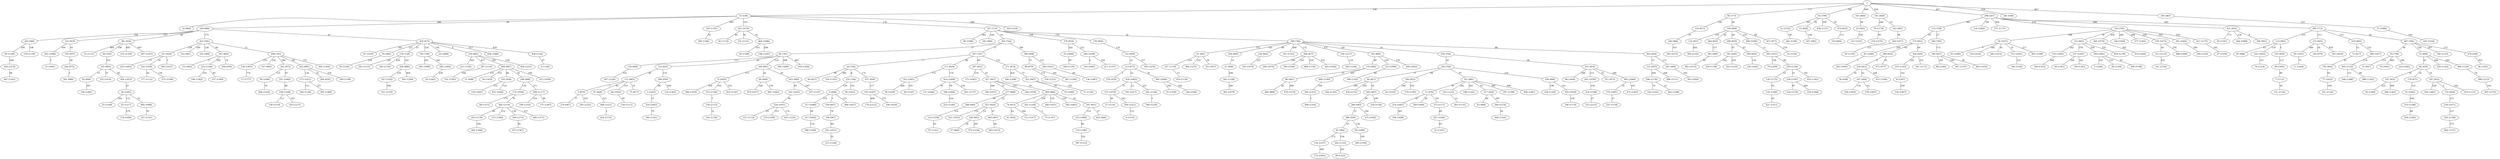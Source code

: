 strict graph G {
1;
0 [label="0 (1169)"];
2 [label="2 (870)"];
3 [label="3 (1025)"];
4 [label="4 (1333)"];
5 [label="5 (1204)"];
6 [label="6 (894)"];
7 [label="7 (1113)"];
8 [label="8 (1307)"];
9 [label="9 (1003)"];
10 [label="10 (1092)"];
11 [label="11 (1364)"];
12 [label="12 (1192)"];
13 [label="13 (976)"];
14 [label="14 (1156)"];
15 [label="15 (1091)"];
16 [label="16 (904)"];
17 [label="17 (1777)"];
18 [label="18 (1180)"];
19 [label="19 (1040)"];
20 [label="20 (1020)"];
21 [label="21 (900)"];
22 [label="22 (1123)"];
23 [label="23 (905)"];
24 [label="24 (1262)"];
25 [label="25 (1080)"];
26 [label="26 (758)"];
27 [label="27 (1116)"];
28 [label="28 (1194)"];
29 [label="29 (1045)"];
30 [label="30 (1291)"];
31 [label="31 (947)"];
32 [label="32 (1325)"];
33 [label="33 (538)"];
34 [label="34 (938)"];
35 [label="35 (1359)"];
36 [label="36 (1381)"];
37 [label="37 (1086)"];
38 [label="38 (1439)"];
39 [label="39 (1189)"];
40 [label="40 (1102)"];
41 [label="41 (956)"];
42 [label="42 (1018)"];
43 [label="43 (796)"];
44 [label="44 (857)"];
45 [label="45 (1192)"];
46 [label="46 (939)"];
47 [label="47 (928)"];
48 [label="48 (1065)"];
49 [label="49 (1106)"];
50 [label="50 (1234)"];
51 [label="51 (998)"];
52 [label="52 (894)"];
53 [label="53 (838)"];
54 [label="54 (1418)"];
55 [label="55 (1349)"];
56 [label="56 (1031)"];
57 [label="57 (969)"];
58 [label="58 (1094)"];
59 [label="59 (1105)"];
60 [label="60 (1016)"];
61 [label="61 (901)"];
62 [label="62 (1217)"];
63 [label="63 (984)"];
64 [label="64 (1341)"];
65 [label="65 (1040)"];
66 [label="66 (781)"];
67 [label="67 (1358)"];
68 [label="68 (1215)"];
69 [label="69 (909)"];
70 [label="70 (1661)"];
71 [label="71 (1130)"];
72 [label="72 (917)"];
73 [label="73 (1147)"];
74 [label="74 (913)"];
75 [label="75 (877)"];
76 [label="76 (1214)"];
77 [label="77 (1025)"];
78 [label="78 (1176)"];
79 [label="79 (1209)"];
80 [label="80 (1096)"];
81 [label="81 (964)"];
82 [label="82 (1110)"];
83 [label="83 (994)"];
84 [label="84 (857)"];
85 [label="85 (773)"];
86 [label="86 (1404)"];
87 [label="87 (1090)"];
88 [label="88 (1244)"];
89 [label="89 (1015)"];
90 [label="90 (762)"];
91 [label="91 (1018)"];
92 [label="92 (799)"];
93 [label="93 (900)"];
94 [label="94 (1090)"];
95 [label="95 (988)"];
96 [label="96 (961)"];
97 [label="97 (1321)"];
98 [label="98 (979)"];
99 [label="99 (1323)"];
100 [label="100 (1133)"];
101 [label="101 (1129)"];
102 [label="102 (1025)"];
103 [label="103 (936)"];
104 [label="104 (1045)"];
105 [label="105 (1123)"];
106 [label="106 (1481)"];
107 [label="107 (955)"];
108 [label="108 (1298)"];
109 [label="109 (1333)"];
110 [label="110 (758)"];
111 [label="111 (829)"];
112 [label="112 (1217)"];
113 [label="113 (973)"];
114 [label="114 (1258)"];
115 [label="115 (1235)"];
116 [label="116 (1066)"];
117 [label="117 (1048)"];
118 [label="118 (873)"];
119 [label="119 (1496)"];
120 [label="120 (1175)"];
121 [label="121 (907)"];
122 [label="122 (959)"];
123 [label="123 (945)"];
124 [label="124 (1266)"];
125 [label="125 (1365)"];
126 [label="126 (1407)"];
127 [label="127 (1114)"];
128 [label="128 (1042)"];
129 [label="129 (1091)"];
130 [label="130 (894)"];
131 [label="131 (1044)"];
132 [label="132 (927)"];
133 [label="133 (825)"];
134 [label="134 (1237)"];
135 [label="135 (958)"];
136 [label="136 (1087)"];
137 [label="137 (863)"];
138 [label="138 (1003)"];
139 [label="139 (1219)"];
140 [label="140 (906)"];
141 [label="141 (1554)"];
142 [label="142 (1252)"];
143 [label="143 (1045)"];
144 [label="144 (1506)"];
145 [label="145 (979)"];
146 [label="146 (1164)"];
147 [label="147 (1102)"];
148 [label="148 (1292)"];
149 [label="149 (1343)"];
150 [label="150 (1251)"];
151 [label="151 (1133)"];
152 [label="152 (803)"];
153 [label="153 (942)"];
154 [label="154 (1143)"];
155 [label="155 (946)"];
156 [label="156 (1115)"];
157 [label="157 (1078)"];
158 [label="158 (1111)"];
159 [label="159 (1138)"];
160 [label="160 (852)"];
161 [label="161 (849)"];
162 [label="162 (1144)"];
163 [label="163 (981)"];
164 [label="164 (1126)"];
165 [label="165 (1079)"];
166 [label="166 (967)"];
167 [label="167 (985)"];
168 [label="168 (1129)"];
169 [label="169 (606)"];
170 [label="170 (1180)"];
171 [label="171 (1207)"];
172 [label="172 (1605)"];
173 [label="173 (1011)"];
174 [label="174 (1036)"];
175 [label="175 (1041)"];
176 [label="176 (1515)"];
177 [label="177 (1112)"];
178 [label="178 (724)"];
179 [label="179 (971)"];
180 [label="180 (1037)"];
181 [label="181 (928)"];
182 [label="182 (799)"];
183 [label="183 (1181)"];
184 [label="184 (1089)"];
185 [label="185 (1276)"];
186 [label="186 (957)"];
187 [label="187 (953)"];
188 [label="188 (1143)"];
189 [label="189 (1054)"];
190 [label="190 (1174)"];
191 [label="191 (1303)"];
192 [label="192 (962)"];
193 [label="193 (1047)"];
194 [label="194 (1408)"];
195 [label="195 (1017)"];
196 [label="196 (1620)"];
197 [label="197 (881)"];
198 [label="198 (1382)"];
199 [label="199 (809)"];
200 [label="200 (1221)"];
201 [label="201 (980)"];
202 [label="202 (1122)"];
203 [label="203 (1178)"];
204 [label="204 (1266)"];
205 [label="205 (1030)"];
206 [label="206 (1076)"];
207 [label="207 (1260)"];
208 [label="208 (267)"];
209 [label="209 (1234)"];
210 [label="210 (1042)"];
211 [label="211 (1197)"];
212 [label="212 (1123)"];
213 [label="213 (1096)"];
214 [label="214 (1043)"];
215 [label="215 (1106)"];
216 [label="216 (1616)"];
217 [label="217 (924)"];
218 [label="218 (1278)"];
219 [label="219 (1115)"];
220 [label="220 (1093)"];
221 [label="221 (1185)"];
222 [label="222 (1063)"];
223 [label="223 (868)"];
224 [label="224 (1584)"];
225 [label="225 (983)"];
226 [label="226 (849)"];
227 [label="227 (1141)"];
228 [label="228 (1106)"];
229 [label="229 (1142)"];
230 [label="230 (1071)"];
231 [label="231 (1151)"];
232 [label="232 (1014)"];
233 [label="233 (1165)"];
234 [label="234 (1188)"];
235 [label="235 (764)"];
236 [label="236 (842)"];
237 [label="237 (1249)"];
238 [label="238 (1108)"];
239 [label="239 (1158)"];
240 [label="240 (1336)"];
241 [label="241 (1155)"];
242 [label="242 (973)"];
243 [label="243 (1115)"];
244 [label="244 (975)"];
245 [label="245 (1136)"];
246 [label="246 (1353)"];
247 [label="247 (944)"];
248 [label="248 (1286)"];
249 [label="249 (1021)"];
250 [label="250 (1198)"];
251 [label="251 (1060)"];
252 [label="252 (1164)"];
253 [label="253 (1084)"];
254 [label="254 (922)"];
255 [label="255 (1240)"];
256 [label="256 (784)"];
257 [label="257 (1181)"];
258 [label="258 (1181)"];
259 [label="259 (1150)"];
260 [label="260 (833)"];
261 [label="261 (949)"];
262 [label="262 (1088)"];
263 [label="263 (940)"];
264 [label="264 (1090)"];
265 [label="265 (1095)"];
266 [label="266 (1031)"];
267 [label="267 (1160)"];
268 [label="268 (877)"];
269 [label="269 (916)"];
270 [label="270 (1308)"];
271 [label="271 (1171)"];
272 [label="272 (1169)"];
273 [label="273 (925)"];
274 [label="274 (1275)"];
275 [label="275 (1266)"];
276 [label="276 (976)"];
277 [label="277 (898)"];
278 [label="278 (1007)"];
279 [label="279 (947)"];
280 [label="280 (943)"];
281 [label="281 (938)"];
282 [label="282 (1290)"];
283 [label="283 (1074)"];
284 [label="284 (1368)"];
285 [label="285 (1004)"];
286 [label="286 (954)"];
287 [label="287 (1119)"];
288 [label="288 (944)"];
289 [label="289 (916)"];
290 [label="290 (939)"];
291 [label="291 (1051)"];
292 [label="292 (1199)"];
293 [label="293 (1222)"];
294 [label="294 (1200)"];
295 [label="295 (867)"];
296 [label="296 (1176)"];
297 [label="297 (1190)"];
298 [label="298 (906)"];
299 [label="299 (859)"];
300 [label="300 (941)"];
301 [label="301 (1171)"];
302 [label="302 (1073)"];
303 [label="303 (1054)"];
304 [label="304 (1079)"];
305 [label="305 (1368)"];
306 [label="306 (1459)"];
307 [label="307 (831)"];
308 [label="308 (1316)"];
309 [label="309 (1042)"];
310 [label="310 (1198)"];
311 [label="311 (873)"];
312 [label="312 (1041)"];
313 [label="313 (1215)"];
314 [label="314 (981)"];
315 [label="315 (1108)"];
316 [label="316 (1062)"];
317 [label="317 (1092)"];
318 [label="318 (1156)"];
319 [label="319 (944)"];
320 [label="320 (1199)"];
321 [label="321 (1055)"];
322 [label="322 (947)"];
323 [label="323 (745)"];
324 [label="324 (1051)"];
325 [label="325 (950)"];
326 [label="326 (920)"];
327 [label="327 (1119)"];
328 [label="328 (943)"];
329 [label="329 (1154)"];
330 [label="330 (897)"];
331 [label="331 (1118)"];
332 [label="332 (1149)"];
333 [label="333 (919)"];
334 [label="334 (1217)"];
335 [label="335 (909)"];
336 [label="336 (1281)"];
337 [label="337 (1147)"];
338 [label="338 (908)"];
339 [label="339 (682)"];
340 [label="340 (1078)"];
341 [label="341 (865)"];
342 [label="342 (866)"];
343 [label="343 (1854)"];
344 [label="344 (891)"];
345 [label="345 (940)"];
346 [label="346 (1086)"];
347 [label="347 (741)"];
348 [label="348 (1272)"];
349 [label="349 (1061)"];
350 [label="350 (1077)"];
351 [label="351 (1210)"];
352 [label="352 (1001)"];
353 [label="353 (1070)"];
354 [label="354 (1030)"];
355 [label="355 (937)"];
356 [label="356 (1029)"];
357 [label="357 (714)"];
358 [label="358 (1000)"];
359 [label="359 (1218)"];
360 [label="360 (1274)"];
361 [label="361 (956)"];
362 [label="362 (1479)"];
363 [label="363 (1135)"];
364 [label="364 (939)"];
365 [label="365 (724)"];
366 [label="366 (1229)"];
367 [label="367 (1226)"];
368 [label="368 (1263)"];
369 [label="369 (926)"];
370 [label="370 (818)"];
371 [label="371 (874)"];
372 [label="372 (1234)"];
373 [label="373 (1171)"];
374 [label="374 (1091)"];
375 [label="375 (851)"];
376 [label="376 (824)"];
377 [label="377 (1243)"];
378 [label="378 (1073)"];
379 [label="379 (1185)"];
380 [label="380 (1017)"];
381 [label="381 (654)"];
382 [label="382 (1065)"];
383 [label="383 (785)"];
384 [label="384 (1233)"];
385 [label="385 (1332)"];
386 [label="386 (1141)"];
387 [label="387 (1512)"];
388 [label="388 (1212)"];
389 [label="389 (908)"];
390 [label="390 (1266)"];
391 [label="391 (1045)"];
392 [label="392 (1315)"];
393 [label="393 (1290)"];
394 [label="394 (1162)"];
395 [label="395 (1051)"];
396 [label="396 (1089)"];
397 [label="397 (931)"];
398 [label="398 (1208)"];
399 [label="399 (746)"];
400 [label="400 (867)"];
401 [label="401 (1248)"];
402 [label="402 (1075)"];
403 [label="403 (1027)"];
404 [label="404 (1221)"];
405 [label="405 (1135)"];
406 [label="406 (1148)"];
407 [label="407 (1351)"];
408 [label="408 (1136)"];
409 [label="409 (1195)"];
410 [label="410 (1341)"];
411 [label="411 (1175)"];
412 [label="412 (1056)"];
413 [label="413 (957)"];
414 [label="414 (1008)"];
415 [label="415 (1166)"];
416 [label="416 (1444)"];
417 [label="417 (847)"];
418 [label="418 (1264)"];
419 [label="419 (865)"];
420 [label="420 (1029)"];
421 [label="421 (1311)"];
422 [label="422 (1210)"];
423 [label="423 (781)"];
424 [label="424 (1152)"];
425 [label="425 (881)"];
426 [label="426 (1142)"];
427 [label="427 (920)"];
428 [label="428 (886)"];
429 [label="429 (1274)"];
430 [label="430 (1152)"];
431 [label="431 (933)"];
432 [label="432 (968)"];
433 [label="433 (1271)"];
434 [label="434 (673)"];
435 [label="435 (1058)"];
436 [label="436 (1086)"];
437 [label="437 (982)"];
438 [label="438 (1127)"];
439 [label="439 (1005)"];
440 [label="440 (1040)"];
441 [label="441 (1226)"];
442 [label="442 (1188)"];
443 [label="443 (1416)"];
444 [label="444 (1039)"];
445 [label="445 (907)"];
446 [label="446 (1324)"];
447 [label="447 (1197)"];
448 [label="448 (1371)"];
449 [label="449 (1149)"];
450 [label="450 (1018)"];
451 [label="451 (818)"];
452 [label="452 (1165)"];
453 [label="453 (940)"];
454 [label="454 (1023)"];
455 [label="455 (1225)"];
456 [label="456 (760)"];
457 [label="457 (877)"];
458 [label="458 (1102)"];
459 [label="459 (1138)"];
460 [label="460 (967)"];
461 [label="461 (990)"];
462 [label="462 (834)"];
463 [label="463 (1013)"];
464 [label="464 (1086)"];
465 [label="465 (1114)"];
466 [label="466 (1371)"];
467 [label="467 (1342)"];
468 [label="468 (1151)"];
469 [label="469 (989)"];
470 [label="470 (1134)"];
471 [label="471 (930)"];
472 [label="472 (1092)"];
473 [label="473 (977)"];
474 [label="474 (833)"];
475 [label="475 (1503)"];
476 [label="476 (938)"];
477 [label="477 (1367)"];
478 [label="478 (1270)"];
479 [label="479 (1077)"];
480 [label="480 (1027)"];
481 [label="481 (1043)"];
482 [label="482 (1066)"];
483 [label="483 (1096)"];
484 [label="484 (1136)"];
485 [label="485 (712)"];
486 [label="486 (1111)"];
487 [label="487 (766)"];
488 [label="488 (1449)"];
489 [label="489 (1183)"];
490 [label="490 (1117)"];
491 [label="491 (1137)"];
492 [label="492 (1364)"];
493 [label="493 (1016)"];
494 [label="494 (1281)"];
495 [label="495 (1064)"];
496 [label="496 (1104)"];
497 [label="497 (1375)"];
498 [label="498 (793)"];
499 [label="499 (906)"];
113 -- 439  [label=32];
178 -- 329  [label=430];
277 -- 427  [label=22];
134 -- 172  [label=368];
400 -- 103  [label=69];
94 -- 409  [label=105];
160 -- 379  [label=333];
339 -- 400  [label=185];
327 -- 470  [label=15];
323 -- 56  [label=286];
152 -- 349  [label=258];
427 -- 321  [label=135];
262 -- 15  [label=3];
417 -- 499  [label=59];
353 -- 231  [label=81];
399 -- 236  [label=96];
342 -- 155  [label=80];
338 -- 450  [label=110];
273 -- 343  [label=929];
251 -- 238  [label=48];
202 -- 99  [label=201];
344 -- 9  [label=112];
310 -- 204  [label=68];
84 -- 445  [label=50];
62 -- 119  [label=279];
43 -- 210  [label=246];
92 -- 438  [label=328];
186 -- 88  [label=287];
323 -- 356  [label=284];
357 -- 370  [label=104];
342 -- 213  [label=230];
137 -- 60  [label=153];
13 -- 358  [label=24];
389 -- 249  [label=113];
325 -- 48  [label=115];
434 -- 178  [label=51];
370 -- 25  [label=262];
213 -- 394  [label=66];
3 -- 316  [label=37];
179 -- 10  [label=121];
169 -- 333  [label=313];
83 -- 336  [label=287];
93 -- 50  [label=334];
261 -- 303  [label=105];
197 -- 105  [label=242];
468 -- 424  [label=1];
49 -- 429  [label=168];
411 -- 67  [label=183];
254 -- 247  [label=22];
1 -- 92  [label=799];
457 -- 14  [label=279];
381 -- 22  [label=469];
30 -- 11  [label=73];
1 -- 295  [label=867];
256 -- 338  [label=124];
445 -- 280  [label=36];
152 -- 143  [label=242];
90 -- 225  [label=221];
357 -- 345  [label=226];
256 -- 160  [label=68];
160 -- 42  [label=166];
350 -- 45  [label=115];
92 -- 474  [label=34];
423 -- 335  [label=128];
453 -- 102  [label=85];
170 -- 387  [label=332];
268 -- 206  [label=199];
280 -- 286  [label=11];
425 -- 320  [label=318];
328 -- 372  [label=291];
417 -- 180  [label=190];
338 -- 228  [label=198];
77 -- 101  [label=104];
490 -- 109  [label=216];
434 -- 458  [label=429];
208 -- 431  [label=666];
85 -- 199  [label=36];
143 -- 246  [label=308];
323 -- 391  [label=300];
485 -- 487  [label=54];
462 -- 121  [label=73];
360 -- 446  [label=50];
87 -- 265  [label=5];
74 -- 41  [label=43];
323 -- 152  [label=58];
135 -- 230  [label=113];
46 -- 179  [label=32];
431 -- 184  [label=156];
192 -- 77  [label=63];
69 -- 479  [label=168];
383 -- 186  [label=172];
1 -- 33  [label=538];
439 -- 195  [label=12];
152 -- 257  [label=378];
444 -- 211  [label=158];
205 -- 234  [label=158];
214 -- 194  [label=365];
199 -- 299  [label=50];
1 -- 85  [label=773];
13 -- 214  [label=67];
174 -- 465  [label=78];
347 -- 307  [label=90];
2 -- 279  [label=77];
113 -- 276  [label=3];
56 -- 401  [label=217];
296 -- 142  [label=76];
102 -- 324  [label=26];
289 -- 254  [label=6];
123 -- 325  [label=5];
48 -- 7  [label=48];
256 -- 84  [label=73];
361 -- 422  [label=254];
268 -- 408  [label=259];
339 -- 221  [label=503];
2 -- 293  [label=352];
252 -- 198  [label=218];
33 -- 357  [label=176];
376 -- 122  [label=135];
487 -- 52  [label=128];
225 -- 232  [label=31];
182 -- 264  [label=291];
378 -- 488  [label=376];
92 -- 53  [label=39];
257 -- 64  [label=160];
375 -- 289  [label=65];
434 -- 91  [label=345];
499 -- 162  [label=238];
25 -- 168  [label=49];
425 -- 269  [label=35];
37 -- 443  [label=330];
52 -- 484  [label=242];
169 -- 423  [label=175];
373 -- 207  [label=89];
334 -- 240  [label=119];
53 -- 437  [label=144];
347 -- 111  [label=88];
399 -- 342  [label=120];
357 -- 399  [label=32];
291 -- 215  [label=55];
208 -- 323  [label=478];
84 -- 426  [label=285];
118 -- 140  [label=33];
434 -- 182  [label=126];
499 -- 397  [label=25];
166 -- 291  [label=84];
346 -- 255  [label=154];
439 -- 157  [label=73];
307 -- 175  [label=210];
56 -- 65  [label=9];
20 -- 403  [label=7];
186 -- 493  [label=59];
9 -- 306  [label=456];
333 -- 262  [label=169];
43 -- 31  [label=151];
324 -- 127  [label=63];
353 -- 82  [label=40];
226 -- 21  [label=51];
259 -- 120  [label=25];
130 -- 367  [label=332];
244 -- 201  [label=5];
381 -- 90  [label=108];
10 -- 310  [label=106];
450 -- 190  [label=156];
285 -- 24  [label=258];
263 -- 49  [label=166];
400 -- 51  [label=131];
114 -- 97  [label=63];
414 -- 131  [label=36];
123 -- 222  [label=118];
157 -- 27  [label=38];
111 -- 414  [label=179];
207 -- 32  [label=65];
122 -- 113  [label=14];
103 -- 129  [label=155];
487 -- 100  [label=367];
499 -- 382  [label=159];
23 -- 115  [label=330];
197 -- 494  [label=400];
414 -- 346  [label=78];
286 -- 94  [label=136];
78 -- 274  [label=99];
289 -- 473  [label=61];
208 -- 110  [label=491];
169 -- 263  [label=334];
247 -- 189  [label=110];
92 -- 12  [label=393];
353 -- 464  [label=16];
1 -- 181  [label=928];
263 -- 159  [label=198];
323 -- 377  [label=498];
183 -- 390  [label=85];
152 -- 459  [label=335];
482 -- 475  [label=437];
365 -- 347  [label=17];
315 -- 156  [label=7];
465 -- 448  [label=257];
451 -- 311  [label=55];
490 -- 171  [label=90];
495 -- 144  [label=442];
434 -- 436  [label=413];
56 -- 312  [label=10];
499 -- 74  [label=7];
423 -- 341  [label=84];
391 -- 209  [label=189];
230 -- 250  [label=127];
395 -- 259  [label=99];
399 -- 456  [label=14];
33 -- 359  [label=680];
103 -- 435  [label=122];
423 -- 20  [label=239];
133 -- 137  [label=38];
357 -- 365  [label=10];
476 -- 36  [label=443];
1 -- 281  [label=938];
423 -- 314  [label=200];
111 -- 352  [label=172];
193 -- 196  [label=573];
9 -- 452  [label=162];
498 -- 492  [label=571];
6 -- 330  [label=3];
400 -- 412  [label=189];
451 -- 205  [label=212];
169 -- 434  [label=67];
439 -- 441  [label=221];
105 -- 363  [label=12];
361 -- 239  [label=202];
286 -- 81  [label=10];
399 -- 334  [label=471];
451 -- 482  [label=248];
427 -- 328  [label=23];
174 -- 68  [label=179];
348 -- 477  [label=95];
365 -- 389  [label=184];
256 -- 197  [label=97];
298 -- 174  [label=130];
299 -- 369  [label=67];
428 -- 393  [label=404];
234 -- 313  [label=27];
74 -- 112  [label=304];
299 -- 361  [label=97];
324 -- 455  [label=174];
460 -- 463  [label=46];
298 -- 490  [label=211];
273 -- 145  [label=54];
173 -- 305  [label=357];
66 -- 344  [label=110];
84 -- 430  [label=295];
181 -- 78  [label=248];
341 -- 364  [label=74];
46 -- 187  [label=14];
323 -- 411  [label=430];
458 -- 0  [label=67];
29 -- 62  [label=172];
381 -- 332  [label=495];
371 -- 108  [label=424];
357 -- 376  [label=110];
140 -- 302  [label=167];
113 -- 495  [label=91];
242 -- 58  [label=121];
258 -- 224  [label=403];
323 -- 304  [label=334];
487 -- 476  [label=172];
26 -- 471  [label=172];
482 -- 374  [label=25];
339 -- 404  [label=539];
445 -- 318  [label=249];
374 -- 331  [label=27];
52 -- 46  [label=45];
388 -- 497  [label=163];
56 -- 283  [label=43];
96 -- 469  [label=28];
375 -- 87  [label=239];
399 -- 61  [label=155];
378 -- 212  [label=50];
349 -- 28  [label=133];
182 -- 285  [label=205];
26 -- 154  [label=385];
465 -- 348  [label=158];
277 -- 288  [label=46];
257 -- 149  [label=162];
29 -- 483  [label=51];
197 -- 13  [label=95];
137 -- 75  [label=14];
423 -- 498  [label=12];
307 -- 417  [label=16];
156 -- 245  [label=21];
254 -- 34  [label=16];
121 -- 296  [label=269];
399 -- 241  [label=409];
349 -- 406  [label=87];
187 -- 106  [label=528];
123 -- 95  [label=43];
147 -- 351  [label=108];
453 -- 337  [label=207];
312 -- 146  [label=123];
495 -- 35  [label=295];
400 -- 298  [label=39];
397 -- 432  [label=37];
347 -- 26  [label=17];
169 -- 381  [label=48];
238 -- 433  [label=163];
288 -- 114  [label=314];
98 -- 267  [label=181];
357 -- 80  [label=382];
339 -- 287  [label=437];
20 -- 354  [label=10];
253 -- 170  [label=96];
235 -- 89  [label=251];
247 -- 278  [label=63];
46 -- 107  [label=16];
399 -- 226  [label=103];
441 -- 366  [label=3];
461 -- 402  [label=85];
414 -- 491  [label=129];
212 -- 141  [label=431];
7 -- 151  [label=20];
187 -- 135  [label=5];
197 -- 217  [label=43];
434 -- 223  [label=195];
304 -- 416  [label=365];
400 -- 54  [label=551];
405 -- 489  [label=48];
249 -- 136  [label=66];
419 -- 380  [label=152];
428 -- 147  [label=216];
454 -- 29  [label=22];
258 -- 218  [label=97];
485 -- 419  [label=153];
107 -- 18  [label=225];
324 -- 270  [label=257];
280 -- 472  [label=149];
137 -- 47  [label=65];
33 -- 183  [label=643];
389 -- 98  [label=71];
155 -- 449  [label=203];
187 -- 219  [label=162];
464 -- 39  [label=103];
238 -- 139  [label=111];
161 -- 23  [label=56];
295 -- 37  [label=219];
499 -- 266  [label=125];
395 -- 79  [label=158];
341 -- 252  [label=299];
8 -- 126  [label=100];
392 -- 308  [label=1];
370 -- 444  [label=221];
181 -- 163  [label=53];
107 -- 368  [label=308];
12 -- 282  [label=98];
225 -- 454  [label=40];
330 -- 166  [label=70];
498 -- 167  [label=192];
193 -- 176  [label=468];
292 -- 362  [label=280];
47 -- 468  [label=223];
163 -- 350  [label=96];
419 -- 72  [label=52];
66 -- 418  [label=483];
352 -- 40  [label=101];
208 -- 271  [label=904];
344 -- 69  [label=18];
344 -- 453  [label=49];
316 -- 386  [label=79];
431 -- 300  [label=8];
242 -- 251  [label=87];
451 -- 86  [label=586];
456 -- 256  [label=24];
133 -- 290  [label=114];
52 -- 229  [label=248];
58 -- 496  [label=10];
117 -- 317  [label=44];
431 -- 59  [label=172];
268 -- 420  [label=152];
259 -- 258  [label=31];
434 -- 93  [label=227];
162 -- 73  [label=3];
98 -- 150  [label=272];
259 -- 410  [label=191];
352 -- 38  [label=438];
290 -- 125  [label=426];
66 -- 130  [label=113];
449 -- 392  [label=166];
1 -- 208  [label=267];
199 -- 132  [label=118];
110 -- 375  [label=93];
233 -- 8  [label=142];
369 -- 128  [label=116];
260 -- 461  [label=157];
399 -- 462  [label=88];
29 -- 55  [label=304];
465 -- 275  [label=152];
197 -- 188  [label=262];
326 -- 301  [label=251];
178 -- 428  [label=162];
381 -- 407  [label=697];
81 -- 134  [label=273];
498 -- 425  [label=88];
429 -- 467  [label=68];
268 -- 294  [label=323];
354 -- 272  [label=139];
120 -- 124  [label=91];
85 -- 118  [label=100];
61 -- 384  [label=332];
371 -- 322  [label=73];
121 -- 486  [label=204];
217 -- 360  [label=350];
208 -- 116  [label=799];
487 -- 43  [label=30];
81 -- 202  [label=158];
203 -- 284  [label=190];
341 -- 153  [label=77];
498 -- 242  [label=180];
66 -- 396  [label=308];
66 -- 133  [label=44];
322 -- 19  [label=93];
342 -- 309  [label=176];
235 -- 6  [label=130];
417 -- 340  [label=231];
464 -- 148  [label=206];
296 -- 442  [label=12];
349 -- 5  [label=143];
484 -- 388  [label=76];
186 -- 447  [label=240];
173 -- 164  [label=115];
225 -- 83  [label=11];
317 -- 398  [label=116];
124 -- 421  [label=45];
1 -- 161  [label=849];
9 -- 315  [label=105];
236 -- 165  [label=237];
498 -- 138  [label=210];
440 -- 395  [label=11];
380 -- 405  [label=118];
137 -- 2  [label=7];
485 -- 123  [label=233];
217 -- 63  [label=60];
6 -- 117  [label=154];
471 -- 193  [label=117];
43 -- 70  [label=865];
222 -- 76  [label=151];
122 -- 185  [label=317];
375 -- 326  [label=69];
417 -- 277  [label=51];
399 -- 268  [label=131];
333 -- 355  [label=18];
138 -- 17  [label=774];
20 -- 220  [label=73];
72 -- 192  [label=45];
465 -- 203  [label=64];
56 -- 216  [label=585];
199 -- 260  [label=24];
474 -- 319  [label=111];
328 -- 57  [label=26];
199 -- 440  [label=231];
254 -- 415  [label=244];
323 -- 378  [label=328];
425 -- 173  [label=130];
252 -- 237  [label=85];
326 -- 233  [label=245];
69 -- 481  [label=134];
157 -- 200  [label=143];
444 -- 104  [label=6];
178 -- 243  [label=391];
200 -- 4  [label=112];
208 -- 485  [label=445];
287 -- 191  [label=184];
355 -- 244  [label=38];
21 -- 292  [label=299];
199 -- 457  [label=68];
26 -- 235  [label=6];
13 -- 373  [label=195];
250 -- 466  [label=173];
462 -- 261  [label=115];
485 -- 273  [label=213];
61 -- 327  [label=218];
197 -- 297  [label=309];
427 -- 460  [label=47];
397 -- 253  [label=153];
96 -- 478  [label=309];
26 -- 44  [label=99];
347 -- 371  [label=133];
273 -- 30  [label=366];
354 -- 177  [label=82];
405 -- 248  [label=151];
33 -- 353  [label=532];
132 -- 385  [label=405];
483 -- 227  [label=45];
6 -- 480  [label=133];
33 -- 16  [label=366];
322 -- 71  [label=183];
60 -- 158  [label=95];
365 -- 66  [label=57];
155 -- 96  [label=15];
456 -- 451  [label=58];
290 -- 3  [label=86];
110 -- 383  [label=27];
33 -- 169  [label=68];
61 -- 413  [label=56];
434 -- 339  [label=9];
}
